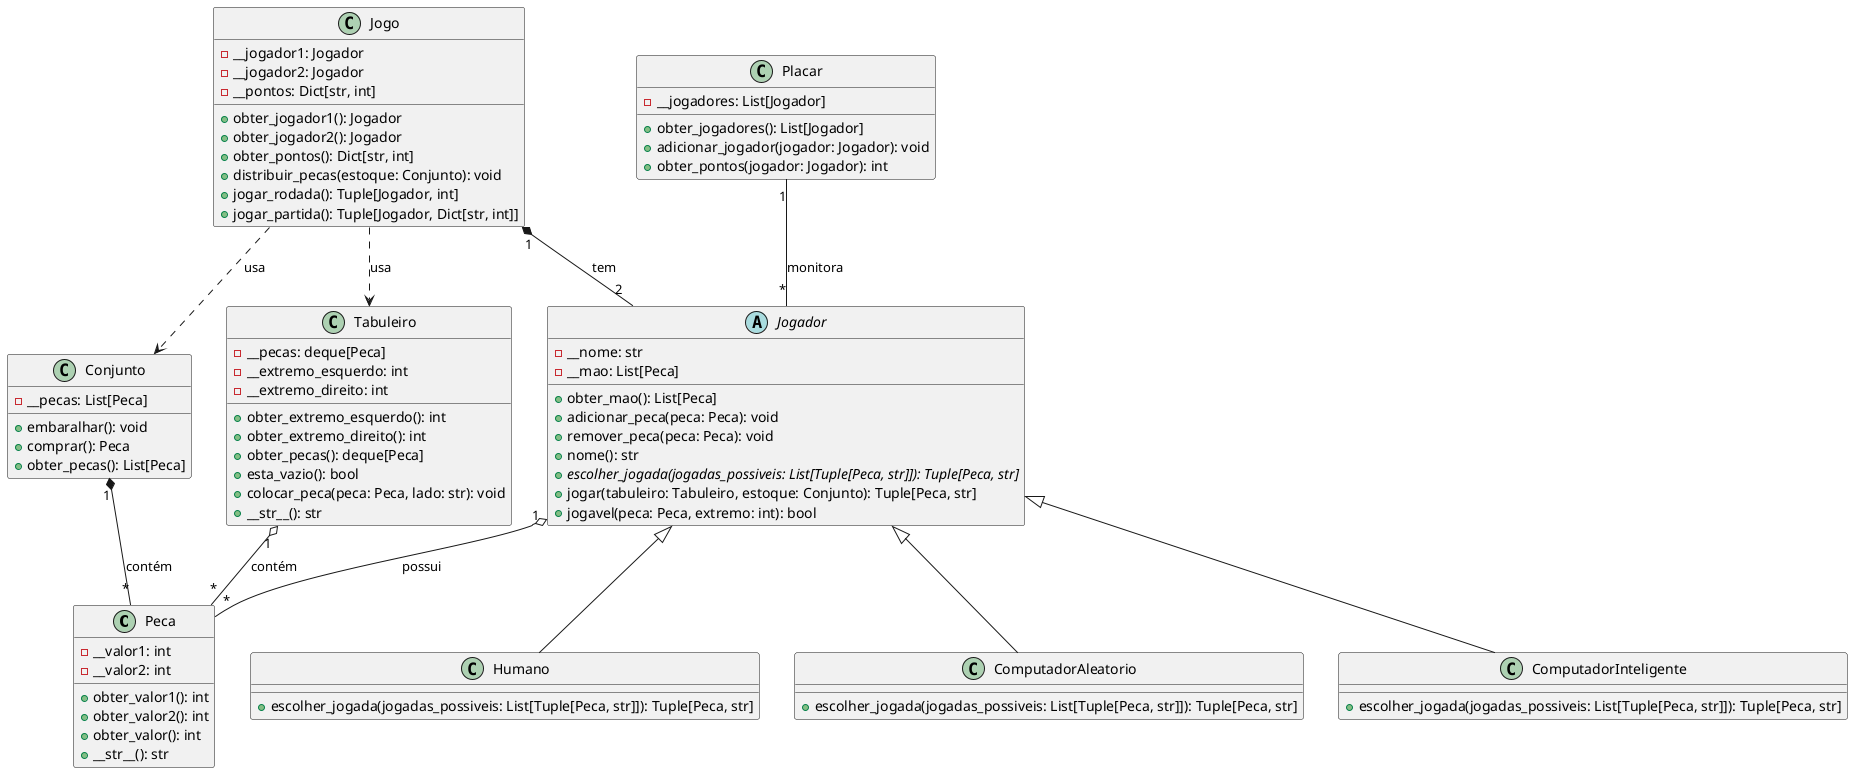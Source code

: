 @startuml Domino

class Peca {
    - __valor1: int
    - __valor2: int
    + obter_valor1(): int
    + obter_valor2(): int
    + obter_valor(): int
    + __str__(): str
}

class Conjunto {
    - __pecas: List[Peca]
    + embaralhar(): void
    + comprar(): Peca
    + obter_pecas(): List[Peca]
}

class Tabuleiro {
    - __pecas: deque[Peca]
    - __extremo_esquerdo: int
    - __extremo_direito: int
    + obter_extremo_esquerdo(): int
    + obter_extremo_direito(): int
    + obter_pecas(): deque[Peca]
    + esta_vazio(): bool
    + colocar_peca(peca: Peca, lado: str): void
    + __str__(): str
}

abstract class Jogador {
    - __nome: str
    - __mao: List[Peca]
    + obter_mao(): List[Peca]
    + adicionar_peca(peca: Peca): void
    + remover_peca(peca: Peca): void
    + nome(): str
    + {abstract} escolher_jogada(jogadas_possiveis: List[Tuple[Peca, str]]): Tuple[Peca, str]
    + jogar(tabuleiro: Tabuleiro, estoque: Conjunto): Tuple[Peca, str]
    + jogavel(peca: Peca, extremo: int): bool
}

class Humano {
    + escolher_jogada(jogadas_possiveis: List[Tuple[Peca, str]]): Tuple[Peca, str]
}

class ComputadorAleatorio {
    + escolher_jogada(jogadas_possiveis: List[Tuple[Peca, str]]): Tuple[Peca, str]
}

class ComputadorInteligente {
    + escolher_jogada(jogadas_possiveis: List[Tuple[Peca, str]]): Tuple[Peca, str]
}

class Placar {
    - __jogadores: List[Jogador]
    + obter_jogadores(): List[Jogador]
    + adicionar_jogador(jogador: Jogador): void
    + obter_pontos(jogador: Jogador): int
}

class Jogo {
    - __jogador1: Jogador
    - __jogador2: Jogador
    - __pontos: Dict[str, int]
    + obter_jogador1(): Jogador
    + obter_jogador2(): Jogador
    + obter_pontos(): Dict[str, int]
    + distribuir_pecas(estoque: Conjunto): void
    + jogar_rodada(): Tuple[Jogador, int]
    + jogar_partida(): Tuple[Jogador, Dict[str, int]]
}

' Relacionamentos
Jogador <|-- Humano
Jogador <|-- ComputadorAleatorio
Jogador <|-- ComputadorInteligente

Jogo "1" *-- "2" Jogador : tem
Jogo ..> Conjunto : usa
Jogo ..> Tabuleiro : usa

Jogador "1" o-- "*" Peca : possui
Tabuleiro "1" o-- "*" Peca : contém
Conjunto "1" *-- "*" Peca : contém

Placar "1" -- "*" Jogador : monitora

@enduml
